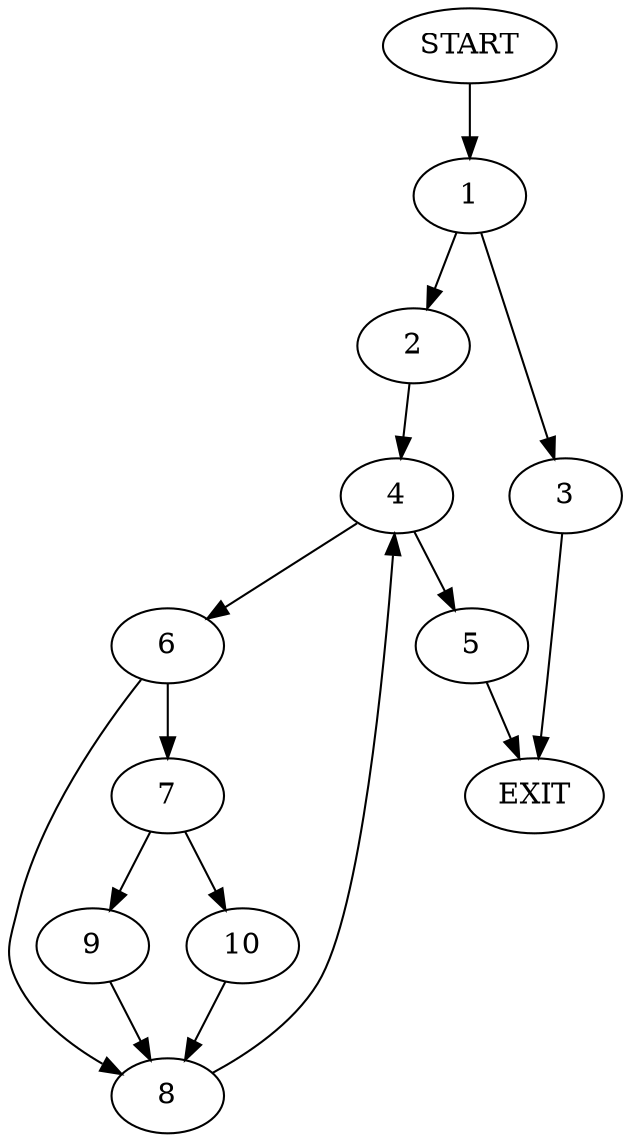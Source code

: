 digraph {
0 [label="START"]
11 [label="EXIT"]
0 -> 1
1 -> 2
1 -> 3
2 -> 4
3 -> 11
4 -> 5
4 -> 6
5 -> 11
6 -> 7
6 -> 8
7 -> 9
7 -> 10
8 -> 4
10 -> 8
9 -> 8
}
